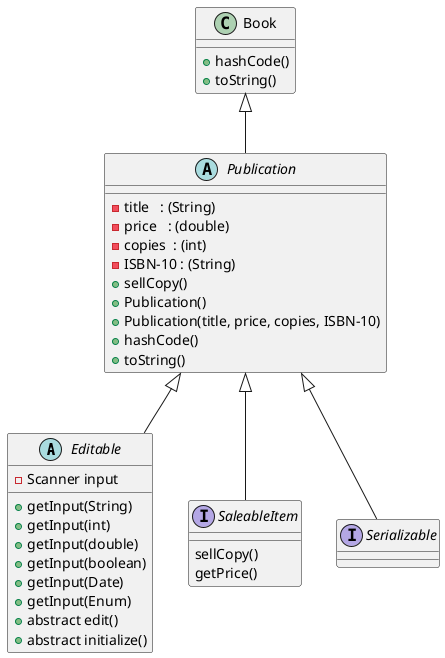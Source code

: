@startuml
'https://plantuml.com/class-diagram

' no need to add setters and getters since they're obvious and would clutter the diagram

abstract class Editable
abstract class Publication
interface SaleableItem
interface Serializable
Publication <|-- Editable
Publication <|-- SaleableItem
Publication <|-- Serializable

Book <|-- Publication

SaleableItem : sellCopy()
SaleableItem : getPrice()

Editable : - Scanner input
Editable : + getInput(String)
Editable : + getInput(int)
Editable : + getInput(double)
Editable : + getInput(boolean)
Editable : + getInput(Date)
Editable : + getInput(Enum)
Editable : + abstract edit()
Editable : + abstract initialize()

Publication : - title   : (String)
Publication : - price   : (double)
Publication : - copies  : (int)
Publication : - ISBN-10 : (String)

Publication : + sellCopy()
Publication : + Publication()
Publication : + Publication(title, price, copies, ISBN-10)
Publication : + hashCode()
Publication : + toString()








Book : + hashCode()
Book : + toString()

@enduml